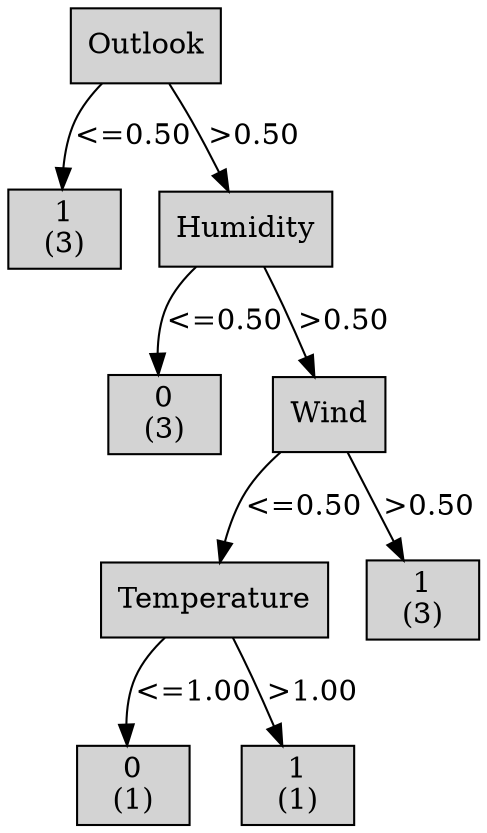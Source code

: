 digraph ID3_Tree {
"0" [shape=box, style=filled, label="Outlook
", weight=1]
"1" [shape=box, style=filled, label="1
(3)
", weight=2]
0 -> 1 [ label = "<=0.50"];
"2" [shape=box, style=filled, label="Humidity
", weight=2]
0 -> 2 [ label = ">0.50"];
"3" [shape=box, style=filled, label="0
(3)
", weight=3]
2 -> 3 [ label = "<=0.50"];
"4" [shape=box, style=filled, label="Wind
", weight=3]
2 -> 4 [ label = ">0.50"];
"5" [shape=box, style=filled, label="Temperature
", weight=4]
4 -> 5 [ label = "<=0.50"];
"6" [shape=box, style=filled, label="0
(1)
", weight=5]
5 -> 6 [ label = "<=1.00"];
"7" [shape=box, style=filled, label="1
(1)
", weight=5]
5 -> 7 [ label = ">1.00"];
"8" [shape=box, style=filled, label="1
(3)
", weight=4]
4 -> 8 [ label = ">0.50"];
{rank=same; 0;};
{rank=same; 1;2;};
{rank=same; 3;4;};
{rank=same; 5;8;};
{rank=same; 6;7;};
}